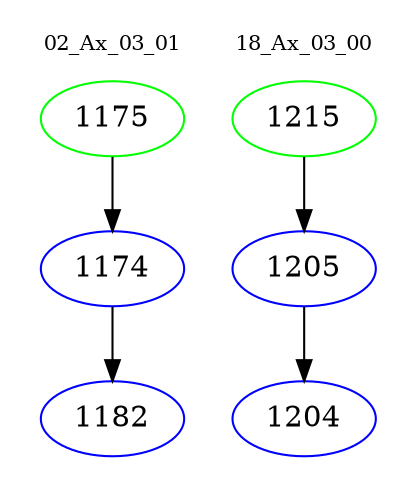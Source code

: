 digraph{
subgraph cluster_0 {
color = white
label = "02_Ax_03_01";
fontsize=10;
T0_1175 [label="1175", color="green"]
T0_1175 -> T0_1174 [color="black"]
T0_1174 [label="1174", color="blue"]
T0_1174 -> T0_1182 [color="black"]
T0_1182 [label="1182", color="blue"]
}
subgraph cluster_1 {
color = white
label = "18_Ax_03_00";
fontsize=10;
T1_1215 [label="1215", color="green"]
T1_1215 -> T1_1205 [color="black"]
T1_1205 [label="1205", color="blue"]
T1_1205 -> T1_1204 [color="black"]
T1_1204 [label="1204", color="blue"]
}
}
